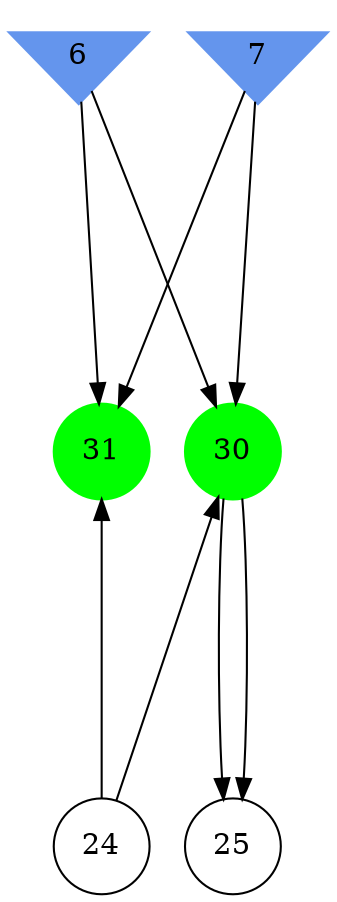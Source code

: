 digraph brain {
	ranksep=2.0;
	6 [shape=invtriangle,style=filled,color=cornflowerblue];
	7 [shape=invtriangle,style=filled,color=cornflowerblue];
	24 [shape=circle,color=black];
	25 [shape=circle,color=black];
	30 [shape=circle,style=filled,color=green];
	31 [shape=circle,style=filled,color=green];
	6	->	31;
	6	->	30;
	7	->	31;
	7	->	30;
	24	->	31;
	24	->	30;
	30	->	25;
	30	->	25;
	{ rank=same; 6; 7; }
	{ rank=same; 24; 25; }
	{ rank=same; 30; 31; }
}
